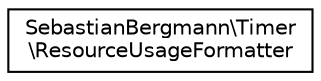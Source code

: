 digraph "Graphical Class Hierarchy"
{
  edge [fontname="Helvetica",fontsize="10",labelfontname="Helvetica",labelfontsize="10"];
  node [fontname="Helvetica",fontsize="10",shape=record];
  rankdir="LR";
  Node0 [label="SebastianBergmann\\Timer\l\\ResourceUsageFormatter",height=0.2,width=0.4,color="black", fillcolor="white", style="filled",URL="$classSebastianBergmann_1_1Timer_1_1ResourceUsageFormatter.html"];
}
